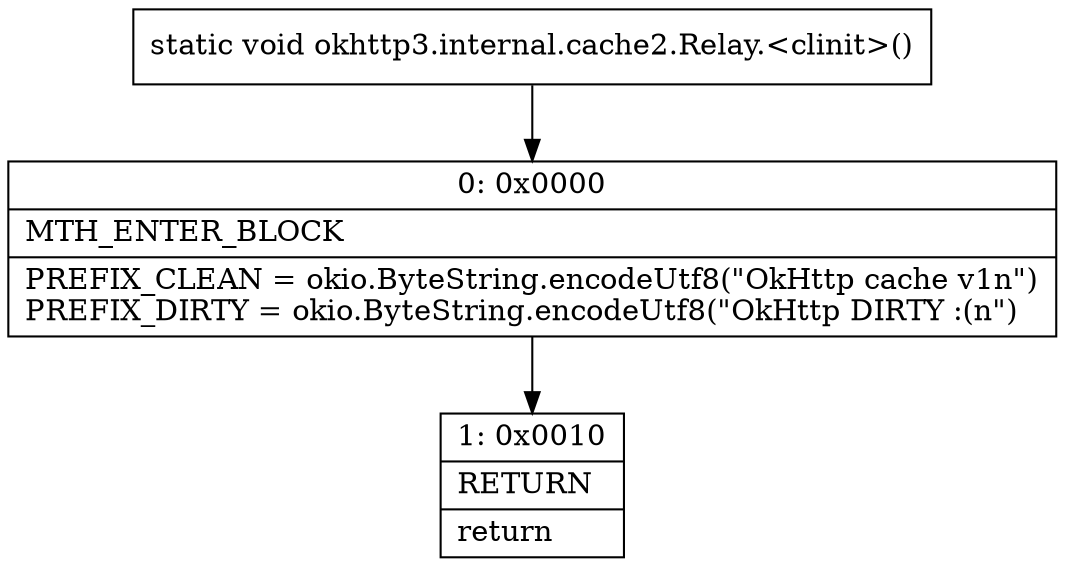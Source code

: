 digraph "CFG forokhttp3.internal.cache2.Relay.\<clinit\>()V" {
Node_0 [shape=record,label="{0\:\ 0x0000|MTH_ENTER_BLOCK\l|PREFIX_CLEAN = okio.ByteString.encodeUtf8(\"OkHttp cache v1n\")\lPREFIX_DIRTY = okio.ByteString.encodeUtf8(\"OkHttp DIRTY :(n\")\l}"];
Node_1 [shape=record,label="{1\:\ 0x0010|RETURN\l|return\l}"];
MethodNode[shape=record,label="{static void okhttp3.internal.cache2.Relay.\<clinit\>() }"];
MethodNode -> Node_0;
Node_0 -> Node_1;
}

